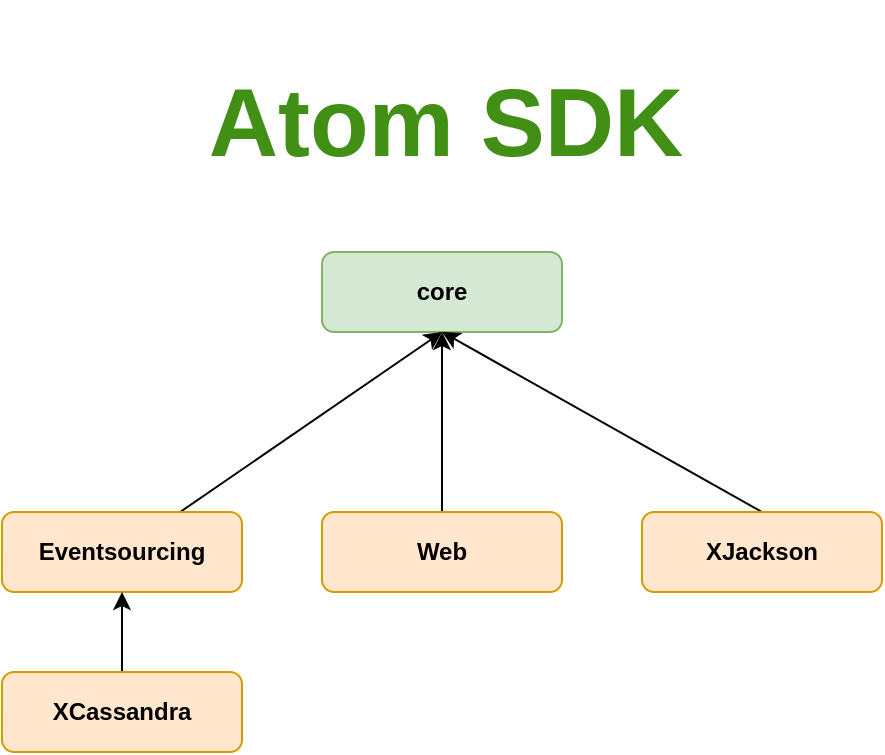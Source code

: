 <mxfile version="24.9.3">
  <diagram id="rlGyN0iFnUm2pMGc79Iy" name="Page-1">
    <mxGraphModel dx="2074" dy="2214" grid="1" gridSize="10" guides="1" tooltips="1" connect="1" arrows="1" fold="1" page="1" pageScale="1" pageWidth="850" pageHeight="1100" math="0" shadow="0">
      <root>
        <mxCell id="0" />
        <mxCell id="1" parent="0" />
        <mxCell id="PlrUBp5duMPQ0x3t4gDi-1" value="&lt;b&gt;core&lt;/b&gt;" style="rounded=1;whiteSpace=wrap;html=1;fillColor=#d5e8d4;strokeColor=#82b366;" parent="1" vertex="1">
          <mxGeometry x="365" y="110" width="120" height="40" as="geometry" />
        </mxCell>
        <mxCell id="PlrUBp5duMPQ0x3t4gDi-10" style="edgeStyle=none;rounded=0;orthogonalLoop=1;jettySize=auto;html=1;entryX=0.5;entryY=1;entryDx=0;entryDy=0;" parent="1" source="PlrUBp5duMPQ0x3t4gDi-5" target="PlrUBp5duMPQ0x3t4gDi-1" edge="1">
          <mxGeometry relative="1" as="geometry" />
        </mxCell>
        <mxCell id="PlrUBp5duMPQ0x3t4gDi-5" value="&lt;b&gt;Web&lt;/b&gt;" style="rounded=1;whiteSpace=wrap;html=1;fillColor=#ffe6cc;strokeColor=#d79b00;" parent="1" vertex="1">
          <mxGeometry x="365" y="240" width="120" height="40" as="geometry" />
        </mxCell>
        <mxCell id="PlrUBp5duMPQ0x3t4gDi-11" style="edgeStyle=none;rounded=0;orthogonalLoop=1;jettySize=auto;html=1;entryX=0.5;entryY=1;entryDx=0;entryDy=0;" parent="1" source="PlrUBp5duMPQ0x3t4gDi-6" target="PlrUBp5duMPQ0x3t4gDi-1" edge="1">
          <mxGeometry relative="1" as="geometry" />
        </mxCell>
        <mxCell id="PlrUBp5duMPQ0x3t4gDi-6" value="&lt;b&gt;Eventsourcing&lt;/b&gt;" style="rounded=1;whiteSpace=wrap;html=1;fillColor=#ffe6cc;strokeColor=#d79b00;" parent="1" vertex="1">
          <mxGeometry x="205" y="240" width="120" height="40" as="geometry" />
        </mxCell>
        <mxCell id="PlrUBp5duMPQ0x3t4gDi-24" value="&lt;h1&gt;&lt;font color=&quot;#428f15&quot;&gt;Atom SDK&lt;/font&gt;&lt;/h1&gt;" style="text;html=1;strokeColor=none;fillColor=none;align=center;verticalAlign=middle;whiteSpace=wrap;rounded=0;fontSize=24;" parent="1" vertex="1">
          <mxGeometry x="287" y="10" width="280" height="70" as="geometry" />
        </mxCell>
        <mxCell id="eK2VfQrx9qQdzjdbVpaE-4" style="edgeStyle=orthogonalEdgeStyle;rounded=0;orthogonalLoop=1;jettySize=auto;html=1;entryX=0.5;entryY=1;entryDx=0;entryDy=0;" edge="1" parent="1" source="eK2VfQrx9qQdzjdbVpaE-1" target="PlrUBp5duMPQ0x3t4gDi-6">
          <mxGeometry relative="1" as="geometry" />
        </mxCell>
        <mxCell id="eK2VfQrx9qQdzjdbVpaE-1" value="&lt;b&gt;XCassandra&lt;/b&gt;" style="rounded=1;whiteSpace=wrap;html=1;fillColor=#ffe6cc;strokeColor=#d79b00;" vertex="1" parent="1">
          <mxGeometry x="205" y="320" width="120" height="40" as="geometry" />
        </mxCell>
        <mxCell id="eK2VfQrx9qQdzjdbVpaE-3" style="rounded=0;orthogonalLoop=1;jettySize=auto;html=1;exitX=0.5;exitY=0;exitDx=0;exitDy=0;entryX=0.5;entryY=1;entryDx=0;entryDy=0;" edge="1" parent="1" source="eK2VfQrx9qQdzjdbVpaE-2" target="PlrUBp5duMPQ0x3t4gDi-1">
          <mxGeometry relative="1" as="geometry" />
        </mxCell>
        <mxCell id="eK2VfQrx9qQdzjdbVpaE-2" value="&lt;b&gt;XJackson&lt;/b&gt;" style="rounded=1;whiteSpace=wrap;html=1;fillColor=#ffe6cc;strokeColor=#d79b00;" vertex="1" parent="1">
          <mxGeometry x="525" y="240" width="120" height="40" as="geometry" />
        </mxCell>
      </root>
    </mxGraphModel>
  </diagram>
</mxfile>
